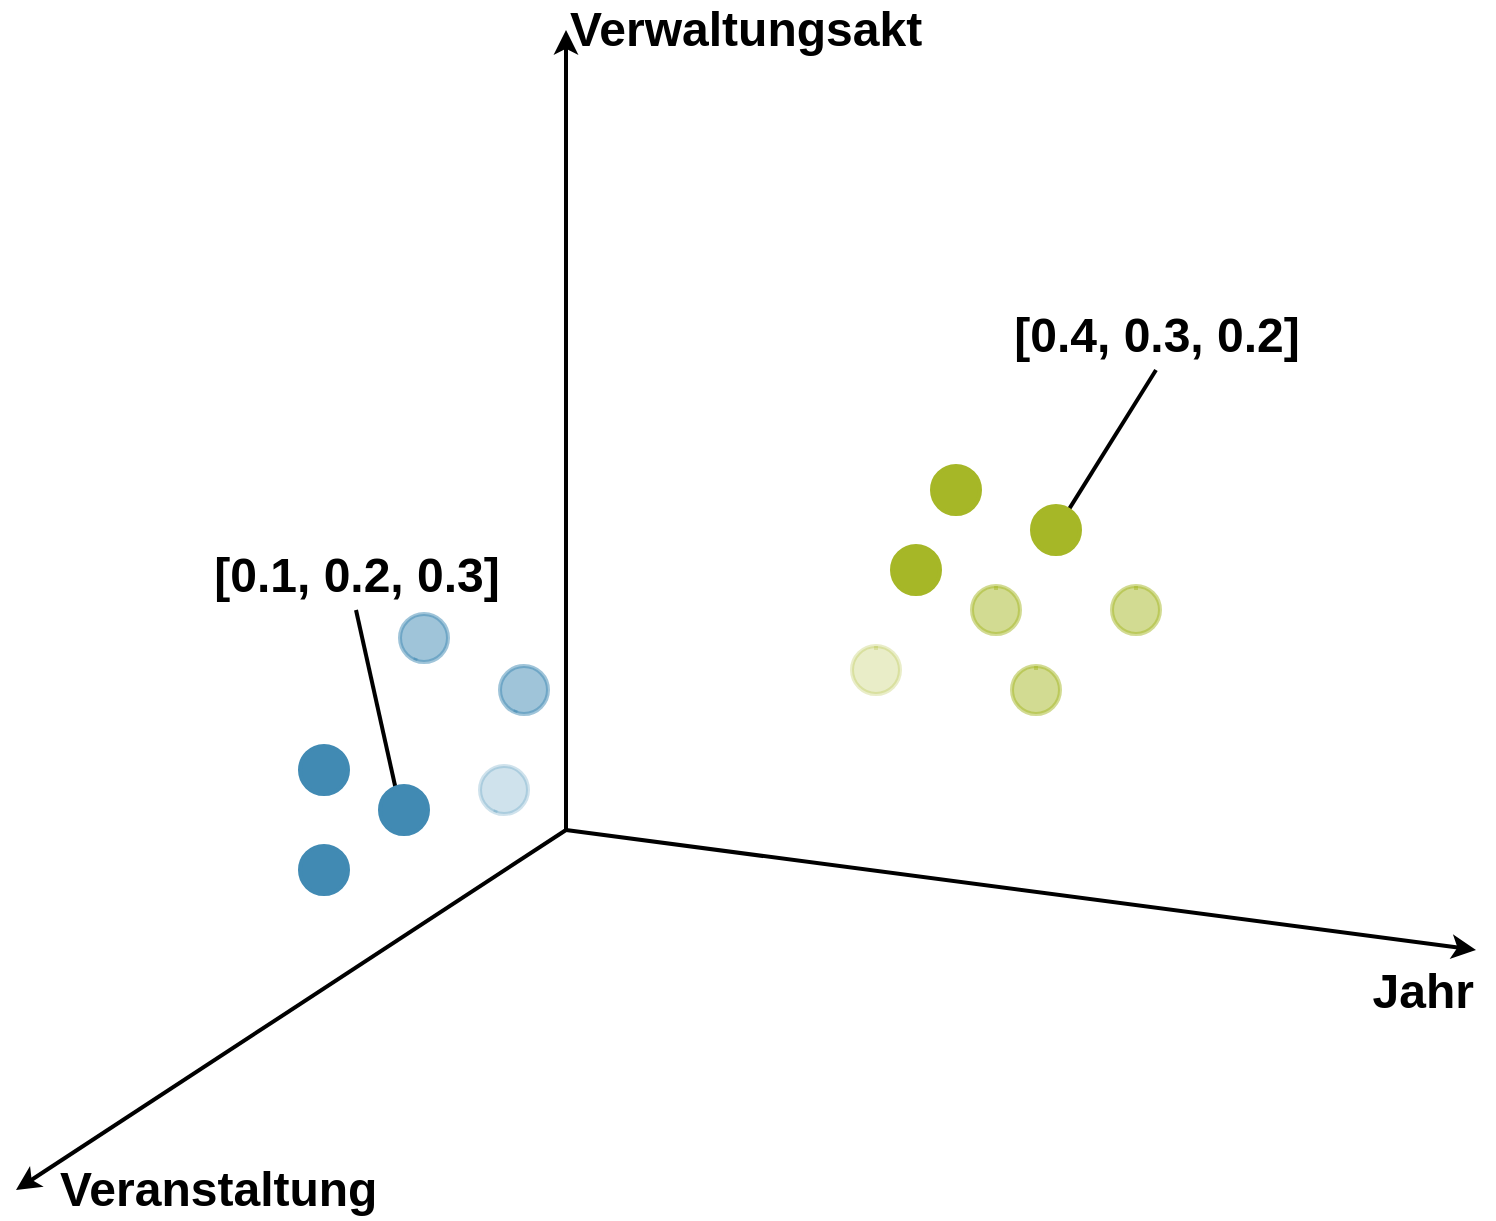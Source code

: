 <mxfile version="23.1.5" type="device">
  <diagram name="Seite-1" id="mB5_Q6jv6jKe1LMcq4tr">
    <mxGraphModel dx="1616" dy="1653" grid="1" gridSize="10" guides="1" tooltips="1" connect="1" arrows="1" fold="1" page="1" pageScale="1" pageWidth="1169" pageHeight="827" math="0" shadow="0">
      <root>
        <mxCell id="0" />
        <mxCell id="1" parent="0" />
        <mxCell id="6tIuohvB9r3zfmfPvZja-19" value="" style="rounded=0;orthogonalLoop=1;jettySize=auto;html=1;endArrow=none;endFill=0;strokeWidth=2;strokeColor=#000000;" parent="1" edge="1">
          <mxGeometry relative="1" as="geometry">
            <mxPoint x="880" y="270" as="sourcePoint" />
            <mxPoint x="830" y="350" as="targetPoint" />
          </mxGeometry>
        </mxCell>
        <mxCell id="6tIuohvB9r3zfmfPvZja-18" value="" style="rounded=0;orthogonalLoop=1;jettySize=auto;html=1;endArrow=none;endFill=0;strokeWidth=2;strokeColor=#000000;" parent="1" edge="1">
          <mxGeometry relative="1" as="geometry">
            <mxPoint x="480" y="390" as="sourcePoint" />
            <mxPoint x="500" y="480" as="targetPoint" />
          </mxGeometry>
        </mxCell>
        <mxCell id="7DgucBLrK966jWD4chxg-1" value="Verwaltungsakt" style="endArrow=classic;html=1;rounded=0;labelPosition=right;verticalLabelPosition=middle;align=left;verticalAlign=middle;fontSize=24;fontStyle=1;fontColor=#000000;labelBackgroundColor=none;strokeColor=#000000;strokeWidth=2;" parent="1" edge="1">
          <mxGeometry x="1" width="50" height="50" relative="1" as="geometry">
            <mxPoint x="585" y="500" as="sourcePoint" />
            <mxPoint x="585" y="100" as="targetPoint" />
            <mxPoint as="offset" />
          </mxGeometry>
        </mxCell>
        <mxCell id="7DgucBLrK966jWD4chxg-2" value="Jahr" style="endArrow=classic;html=1;rounded=0;fontSize=24;fontStyle=1;fontColor=#000000;labelBackgroundColor=none;strokeColor=#000000;strokeWidth=2;labelPosition=left;verticalLabelPosition=bottom;align=right;verticalAlign=top;" parent="1" edge="1">
          <mxGeometry x="1" width="50" height="50" relative="1" as="geometry">
            <mxPoint x="585" y="500" as="sourcePoint" />
            <mxPoint x="1040" y="560" as="targetPoint" />
            <mxPoint as="offset" />
          </mxGeometry>
        </mxCell>
        <mxCell id="7DgucBLrK966jWD4chxg-3" value="Veranstaltung" style="endArrow=classic;html=1;rounded=0;fontSize=24;fontStyle=1;fontColor=#000000;labelBackgroundColor=none;strokeColor=#000000;strokeWidth=2;labelPosition=right;verticalLabelPosition=middle;align=left;verticalAlign=middle;spacingLeft=20;" parent="1" edge="1">
          <mxGeometry x="1" width="50" height="50" relative="1" as="geometry">
            <mxPoint x="585" y="500" as="sourcePoint" />
            <mxPoint x="310" y="680" as="targetPoint" />
            <mxPoint as="offset" />
          </mxGeometry>
        </mxCell>
        <mxCell id="7DgucBLrK966jWD4chxg-9" value="[0.1, 0.2, 0.3]" style="endArrow=oval;html=1;fontSize=24;fontColor=#000000;endFill=1;endSize=24;strokeWidth=2;labelBackgroundColor=none;verticalAlign=bottom;fontStyle=1;strokeColor=#418AB3;rounded=0;labelPosition=center;verticalLabelPosition=top;align=center;" parent="1" edge="1">
          <mxGeometry x="1" y="103" relative="1" as="geometry">
            <mxPoint x="500" y="500" as="sourcePoint" />
            <mxPoint x="504" y="490" as="targetPoint" />
            <mxPoint x="72" y="-62" as="offset" />
          </mxGeometry>
        </mxCell>
        <mxCell id="7DgucBLrK966jWD4chxg-10" value="[0.4, 0.3, 0.2]" style="endArrow=oval;html=1;fontSize=24;fontColor=#000000;endFill=1;endSize=24;strokeWidth=2;labelBackgroundColor=none;verticalAlign=bottom;fontStyle=1;strokeColor=#A6B727;rounded=0;labelPosition=center;verticalLabelPosition=top;align=center;" parent="1" edge="1">
          <mxGeometry x="-1" y="86" relative="1" as="geometry">
            <mxPoint x="830" y="340" as="sourcePoint" />
            <mxPoint x="830" y="350" as="targetPoint" />
            <mxPoint x="-36" y="-70" as="offset" />
          </mxGeometry>
        </mxCell>
        <mxCell id="fouqBStlk3huJytkR0tP-1" value="" style="endArrow=oval;html=1;fontSize=24;fontColor=#000000;endFill=1;endSize=24;strokeWidth=2;labelBackgroundColor=none;verticalAlign=bottom;fontStyle=1;strokeColor=#418AB3;rounded=0;labelPosition=center;verticalLabelPosition=top;align=center;" edge="1" parent="1">
          <mxGeometry x="1" y="103" relative="1" as="geometry">
            <mxPoint x="460" y="480" as="sourcePoint" />
            <mxPoint x="464" y="470" as="targetPoint" />
            <mxPoint x="72" y="-62" as="offset" />
          </mxGeometry>
        </mxCell>
        <mxCell id="fouqBStlk3huJytkR0tP-2" value="" style="endArrow=oval;html=1;fontSize=24;fontColor=#000000;endFill=1;endSize=24;strokeWidth=2;labelBackgroundColor=none;verticalAlign=bottom;fontStyle=1;strokeColor=#418AB3;rounded=0;labelPosition=center;verticalLabelPosition=top;align=center;opacity=50;" edge="1" parent="1">
          <mxGeometry x="1" y="103" relative="1" as="geometry">
            <mxPoint x="560" y="440" as="sourcePoint" />
            <mxPoint x="564" y="430" as="targetPoint" />
            <mxPoint x="72" y="-62" as="offset" />
          </mxGeometry>
        </mxCell>
        <mxCell id="fouqBStlk3huJytkR0tP-3" value="" style="endArrow=oval;html=1;fontSize=24;fontColor=#000000;endFill=1;endSize=24;strokeWidth=2;labelBackgroundColor=none;verticalAlign=bottom;fontStyle=1;strokeColor=#418AB3;rounded=0;labelPosition=center;verticalLabelPosition=top;align=center;" edge="1" parent="1">
          <mxGeometry x="1" y="103" relative="1" as="geometry">
            <mxPoint x="460" y="530" as="sourcePoint" />
            <mxPoint x="464" y="520" as="targetPoint" />
            <mxPoint x="72" y="-62" as="offset" />
          </mxGeometry>
        </mxCell>
        <mxCell id="fouqBStlk3huJytkR0tP-4" value="" style="endArrow=oval;html=1;fontSize=24;fontColor=#000000;endFill=1;endSize=24;strokeWidth=2;labelBackgroundColor=none;verticalAlign=bottom;fontStyle=1;strokeColor=#418AB3;rounded=0;labelPosition=center;verticalLabelPosition=top;align=center;opacity=50;" edge="1" parent="1">
          <mxGeometry x="1" y="103" relative="1" as="geometry">
            <mxPoint x="510" y="414" as="sourcePoint" />
            <mxPoint x="514" y="404" as="targetPoint" />
            <mxPoint x="72" y="-62" as="offset" />
          </mxGeometry>
        </mxCell>
        <mxCell id="fouqBStlk3huJytkR0tP-5" value="" style="endArrow=oval;html=1;fontSize=24;fontColor=#000000;endFill=1;endSize=24;strokeWidth=2;labelBackgroundColor=none;verticalAlign=bottom;fontStyle=1;strokeColor=#418AB3;rounded=0;labelPosition=center;verticalLabelPosition=top;align=center;opacity=25;" edge="1" parent="1">
          <mxGeometry x="1" y="103" relative="1" as="geometry">
            <mxPoint x="550" y="490" as="sourcePoint" />
            <mxPoint x="554" y="480" as="targetPoint" />
            <mxPoint x="72" y="-62" as="offset" />
          </mxGeometry>
        </mxCell>
        <mxCell id="fouqBStlk3huJytkR0tP-6" value="" style="endArrow=oval;html=1;fontSize=24;fontColor=#000000;endFill=1;endSize=24;strokeWidth=2;labelBackgroundColor=none;verticalAlign=bottom;fontStyle=1;strokeColor=#A6B727;rounded=0;labelPosition=center;verticalLabelPosition=top;align=center;" edge="1" parent="1">
          <mxGeometry x="-1" y="86" relative="1" as="geometry">
            <mxPoint x="760" y="360" as="sourcePoint" />
            <mxPoint x="760" y="370" as="targetPoint" />
            <mxPoint x="-36" y="-70" as="offset" />
          </mxGeometry>
        </mxCell>
        <mxCell id="fouqBStlk3huJytkR0tP-7" value="" style="endArrow=oval;html=1;fontSize=24;fontColor=#000000;endFill=1;endSize=24;strokeWidth=2;labelBackgroundColor=none;verticalAlign=bottom;fontStyle=1;strokeColor=#A6B727;rounded=0;labelPosition=center;verticalLabelPosition=top;align=center;" edge="1" parent="1">
          <mxGeometry x="-1" y="86" relative="1" as="geometry">
            <mxPoint x="780" y="320" as="sourcePoint" />
            <mxPoint x="780" y="330" as="targetPoint" />
            <mxPoint x="-36" y="-70" as="offset" />
          </mxGeometry>
        </mxCell>
        <mxCell id="fouqBStlk3huJytkR0tP-8" value="" style="endArrow=oval;html=1;fontSize=24;fontColor=#000000;endFill=1;endSize=24;strokeWidth=2;labelBackgroundColor=none;verticalAlign=bottom;fontStyle=1;strokeColor=#A6B727;rounded=0;labelPosition=center;verticalLabelPosition=top;align=center;opacity=50;" edge="1" parent="1">
          <mxGeometry x="-1" y="86" relative="1" as="geometry">
            <mxPoint x="820" y="420" as="sourcePoint" />
            <mxPoint x="820" y="430" as="targetPoint" />
            <mxPoint x="-36" y="-70" as="offset" />
          </mxGeometry>
        </mxCell>
        <mxCell id="fouqBStlk3huJytkR0tP-9" value="" style="endArrow=oval;html=1;fontSize=24;fontColor=#000000;endFill=1;endSize=24;strokeWidth=2;labelBackgroundColor=none;verticalAlign=bottom;fontStyle=1;strokeColor=#A6B727;rounded=0;labelPosition=center;verticalLabelPosition=top;align=center;opacity=50;" edge="1" parent="1">
          <mxGeometry x="-1" y="86" relative="1" as="geometry">
            <mxPoint x="870" y="380" as="sourcePoint" />
            <mxPoint x="870" y="390" as="targetPoint" />
            <mxPoint x="-36" y="-70" as="offset" />
          </mxGeometry>
        </mxCell>
        <mxCell id="fouqBStlk3huJytkR0tP-10" value="" style="endArrow=oval;html=1;fontSize=24;fontColor=#000000;endFill=1;endSize=24;strokeWidth=2;labelBackgroundColor=none;verticalAlign=bottom;fontStyle=1;strokeColor=#A6B727;rounded=0;labelPosition=center;verticalLabelPosition=top;align=center;opacity=25;" edge="1" parent="1">
          <mxGeometry x="-1" y="86" relative="1" as="geometry">
            <mxPoint x="740" y="410" as="sourcePoint" />
            <mxPoint x="740" y="420" as="targetPoint" />
            <mxPoint x="-36" y="-70" as="offset" />
          </mxGeometry>
        </mxCell>
        <mxCell id="fouqBStlk3huJytkR0tP-11" value="" style="endArrow=oval;html=1;fontSize=24;fontColor=#000000;endFill=1;endSize=24;strokeWidth=2;labelBackgroundColor=none;verticalAlign=bottom;fontStyle=1;strokeColor=#A6B727;rounded=0;labelPosition=center;verticalLabelPosition=top;align=center;opacity=50;" edge="1" parent="1">
          <mxGeometry x="-1" y="86" relative="1" as="geometry">
            <mxPoint x="800" y="380" as="sourcePoint" />
            <mxPoint x="800" y="390" as="targetPoint" />
            <mxPoint x="-36" y="-70" as="offset" />
          </mxGeometry>
        </mxCell>
      </root>
    </mxGraphModel>
  </diagram>
</mxfile>
